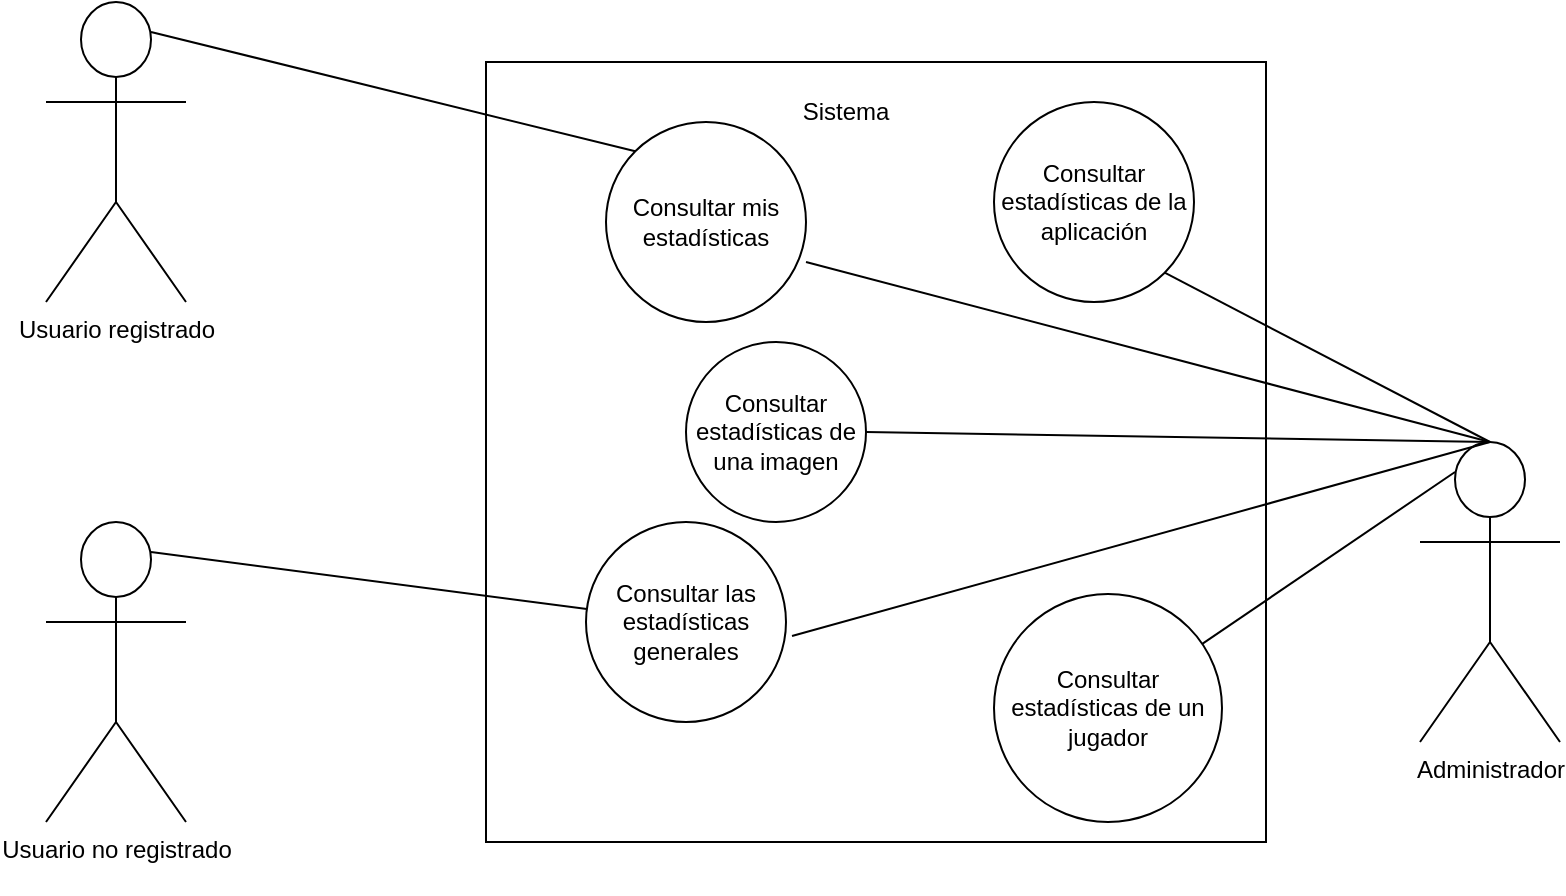 <mxfile version="23.0.1" type="device">
  <diagram name="Page-1" id="R7s6xCUYPcDgzsnBZri8">
    <mxGraphModel dx="995" dy="616" grid="1" gridSize="10" guides="1" tooltips="1" connect="1" arrows="1" fold="1" page="1" pageScale="1" pageWidth="827" pageHeight="1169" math="0" shadow="0">
      <root>
        <mxCell id="0" />
        <mxCell id="1" parent="0" />
        <mxCell id="3-MmPayVCdj3wP6HPLZZ-1" value="&lt;div&gt;Usuario no registrado&lt;/div&gt;&lt;div&gt;&lt;br&gt;&lt;/div&gt;" style="shape=umlActor;verticalLabelPosition=bottom;verticalAlign=top;html=1;outlineConnect=0;" parent="1" vertex="1">
          <mxGeometry x="70" y="280" width="70" height="150" as="geometry" />
        </mxCell>
        <mxCell id="3-MmPayVCdj3wP6HPLZZ-3" value="" style="whiteSpace=wrap;html=1;aspect=fixed;" parent="1" vertex="1">
          <mxGeometry x="290" y="50" width="390" height="390" as="geometry" />
        </mxCell>
        <mxCell id="3-MmPayVCdj3wP6HPLZZ-4" value="Sistema" style="text;html=1;strokeColor=none;fillColor=none;align=center;verticalAlign=middle;whiteSpace=wrap;rounded=0;" parent="1" vertex="1">
          <mxGeometry x="440" y="60" width="60" height="30" as="geometry" />
        </mxCell>
        <mxCell id="3-MmPayVCdj3wP6HPLZZ-5" value="Consultar las estadísticas generales" style="ellipse;whiteSpace=wrap;html=1;aspect=fixed;" parent="1" vertex="1">
          <mxGeometry x="340" y="280" width="100" height="100" as="geometry" />
        </mxCell>
        <mxCell id="3-MmPayVCdj3wP6HPLZZ-6" value="" style="endArrow=none;html=1;rounded=0;exitX=0.75;exitY=0.1;exitDx=0;exitDy=0;exitPerimeter=0;" parent="1" source="3-MmPayVCdj3wP6HPLZZ-1" target="3-MmPayVCdj3wP6HPLZZ-5" edge="1">
          <mxGeometry width="50" height="50" relative="1" as="geometry">
            <mxPoint x="390" y="370" as="sourcePoint" />
            <mxPoint x="440" y="320" as="targetPoint" />
          </mxGeometry>
        </mxCell>
        <mxCell id="3-MmPayVCdj3wP6HPLZZ-9" value="&lt;div&gt;Usuario registrado&lt;/div&gt;" style="shape=umlActor;verticalLabelPosition=bottom;verticalAlign=top;html=1;outlineConnect=0;" parent="1" vertex="1">
          <mxGeometry x="70" y="20" width="70" height="150" as="geometry" />
        </mxCell>
        <mxCell id="3-MmPayVCdj3wP6HPLZZ-10" value="Consultar mis estadísticas" style="ellipse;whiteSpace=wrap;html=1;aspect=fixed;" parent="1" vertex="1">
          <mxGeometry x="350" y="80" width="100" height="100" as="geometry" />
        </mxCell>
        <mxCell id="3-MmPayVCdj3wP6HPLZZ-11" value="" style="endArrow=none;html=1;rounded=0;exitX=0.75;exitY=0.1;exitDx=0;exitDy=0;exitPerimeter=0;entryX=0;entryY=0;entryDx=0;entryDy=0;" parent="1" source="3-MmPayVCdj3wP6HPLZZ-9" target="3-MmPayVCdj3wP6HPLZZ-10" edge="1">
          <mxGeometry width="50" height="50" relative="1" as="geometry">
            <mxPoint x="170" y="148" as="sourcePoint" />
            <mxPoint x="351" y="289" as="targetPoint" />
          </mxGeometry>
        </mxCell>
        <mxCell id="CKSfC9x2sEJ-dGhOnx01-1" value="Administrador" style="shape=umlActor;verticalLabelPosition=bottom;verticalAlign=top;html=1;outlineConnect=0;" vertex="1" parent="1">
          <mxGeometry x="757" y="240" width="70" height="150" as="geometry" />
        </mxCell>
        <mxCell id="CKSfC9x2sEJ-dGhOnx01-2" value="Consultar estadísticas de un jugador" style="ellipse;whiteSpace=wrap;html=1;aspect=fixed;" vertex="1" parent="1">
          <mxGeometry x="544" y="316" width="114" height="114" as="geometry" />
        </mxCell>
        <mxCell id="CKSfC9x2sEJ-dGhOnx01-3" value="" style="endArrow=none;html=1;rounded=0;exitX=0.25;exitY=0.1;exitDx=0;exitDy=0;exitPerimeter=0;" edge="1" parent="1" source="CKSfC9x2sEJ-dGhOnx01-1" target="CKSfC9x2sEJ-dGhOnx01-2">
          <mxGeometry width="50" height="50" relative="1" as="geometry">
            <mxPoint x="554" y="380" as="sourcePoint" />
            <mxPoint x="604" y="330" as="targetPoint" />
          </mxGeometry>
        </mxCell>
        <mxCell id="CKSfC9x2sEJ-dGhOnx01-5" value="Consultar estadísticas de la aplicación" style="ellipse;whiteSpace=wrap;html=1;aspect=fixed;" vertex="1" parent="1">
          <mxGeometry x="544" y="70" width="100" height="100" as="geometry" />
        </mxCell>
        <mxCell id="CKSfC9x2sEJ-dGhOnx01-6" value="" style="endArrow=none;html=1;rounded=0;entryX=1;entryY=1;entryDx=0;entryDy=0;exitX=0.5;exitY=0;exitDx=0;exitDy=0;exitPerimeter=0;" edge="1" parent="1" source="CKSfC9x2sEJ-dGhOnx01-1" target="CKSfC9x2sEJ-dGhOnx01-5">
          <mxGeometry width="50" height="50" relative="1" as="geometry">
            <mxPoint x="390" y="370" as="sourcePoint" />
            <mxPoint x="440" y="320" as="targetPoint" />
          </mxGeometry>
        </mxCell>
        <mxCell id="CKSfC9x2sEJ-dGhOnx01-7" value="" style="endArrow=none;html=1;rounded=0;entryX=1;entryY=0.7;entryDx=0;entryDy=0;entryPerimeter=0;exitX=0.5;exitY=0;exitDx=0;exitDy=0;exitPerimeter=0;" edge="1" parent="1" source="CKSfC9x2sEJ-dGhOnx01-1" target="3-MmPayVCdj3wP6HPLZZ-10">
          <mxGeometry width="50" height="50" relative="1" as="geometry">
            <mxPoint x="740" y="250" as="sourcePoint" />
            <mxPoint x="440" y="320" as="targetPoint" />
          </mxGeometry>
        </mxCell>
        <mxCell id="CKSfC9x2sEJ-dGhOnx01-8" value="" style="endArrow=none;html=1;rounded=0;entryX=1.03;entryY=0.57;entryDx=0;entryDy=0;entryPerimeter=0;exitX=0.5;exitY=0;exitDx=0;exitDy=0;exitPerimeter=0;" edge="1" parent="1" source="CKSfC9x2sEJ-dGhOnx01-1" target="3-MmPayVCdj3wP6HPLZZ-5">
          <mxGeometry width="50" height="50" relative="1" as="geometry">
            <mxPoint x="390" y="370" as="sourcePoint" />
            <mxPoint x="440" y="320" as="targetPoint" />
          </mxGeometry>
        </mxCell>
        <mxCell id="CKSfC9x2sEJ-dGhOnx01-9" value="Consultar estadísticas de una imagen" style="ellipse;whiteSpace=wrap;html=1;aspect=fixed;" vertex="1" parent="1">
          <mxGeometry x="390" y="190" width="90" height="90" as="geometry" />
        </mxCell>
        <mxCell id="CKSfC9x2sEJ-dGhOnx01-10" value="" style="endArrow=none;html=1;rounded=0;entryX=1;entryY=0.5;entryDx=0;entryDy=0;exitX=0.5;exitY=0;exitDx=0;exitDy=0;exitPerimeter=0;" edge="1" parent="1" source="CKSfC9x2sEJ-dGhOnx01-1" target="CKSfC9x2sEJ-dGhOnx01-9">
          <mxGeometry width="50" height="50" relative="1" as="geometry">
            <mxPoint x="500" y="400" as="sourcePoint" />
            <mxPoint x="550" y="350" as="targetPoint" />
          </mxGeometry>
        </mxCell>
      </root>
    </mxGraphModel>
  </diagram>
</mxfile>
